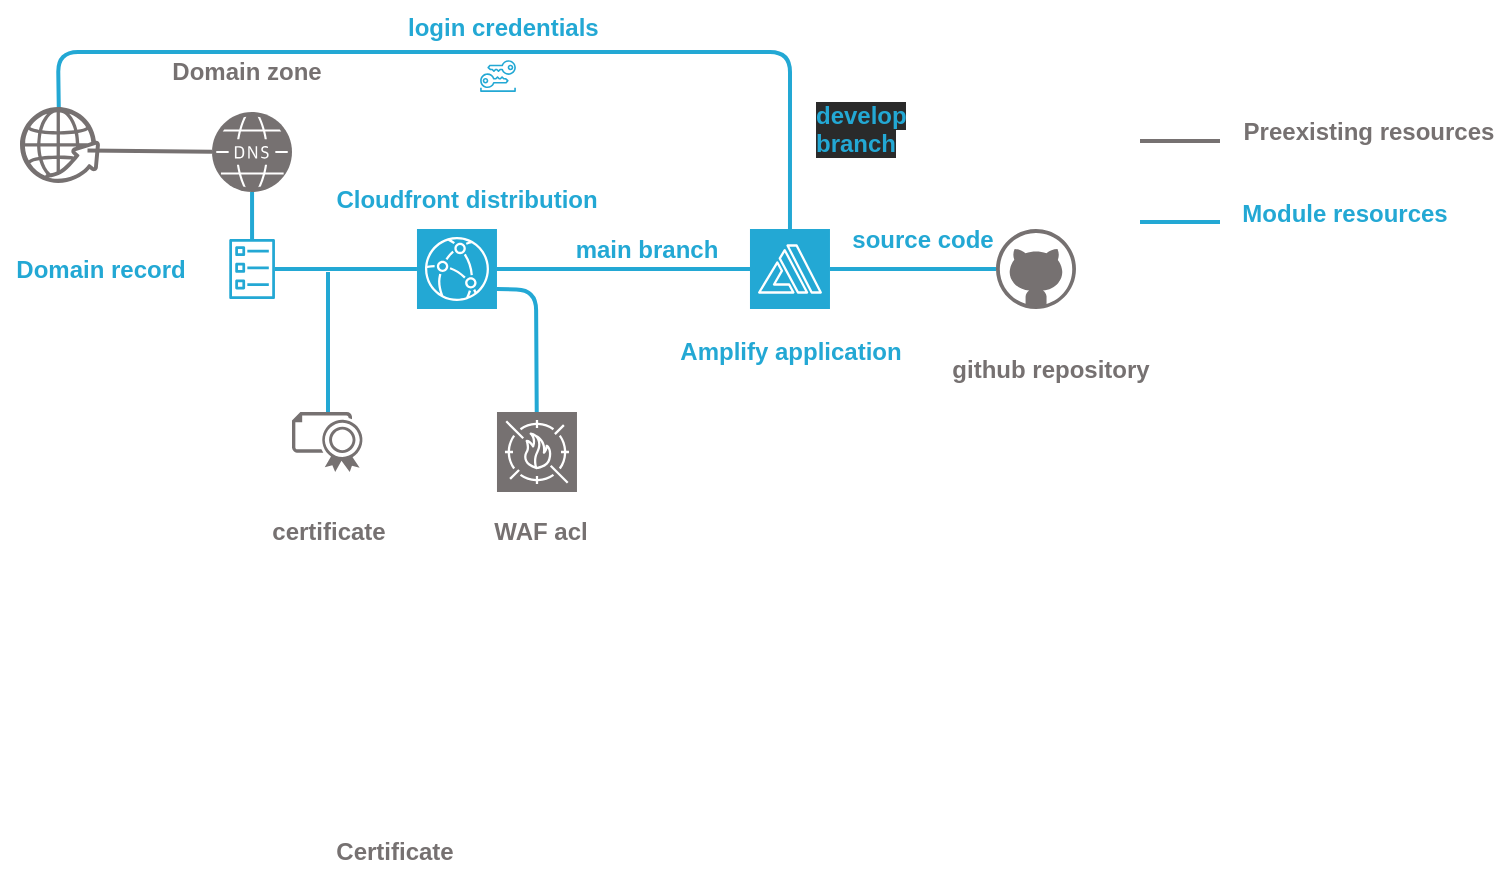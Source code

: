 <mxfile pages="1">
    <diagram id="4aA8682Oxr7YlsX3xrEW" name="Page-1">
        <mxGraphModel dx="1482" dy="485" grid="1" gridSize="10" guides="1" tooltips="1" connect="1" arrows="1" fold="1" page="1" pageScale="1" pageWidth="827" pageHeight="1169" math="0" shadow="0">
            <root>
                <mxCell id="0"/>
                <mxCell id="1" parent="0"/>
                <mxCell id="asYjwT--wiLLLTKxJUm1-16" value="" style="endArrow=none;html=1;strokeColor=#767171;fontColor=#767171;fontSize=27;spacing=7;strokeWidth=2;" parent="1" edge="1">
                    <mxGeometry width="50" height="50" relative="1" as="geometry">
                        <mxPoint x="490" y="84.5" as="sourcePoint"/>
                        <mxPoint x="530" y="84.5" as="targetPoint"/>
                    </mxGeometry>
                </mxCell>
                <mxCell id="asYjwT--wiLLLTKxJUm1-17" value="" style="endArrow=none;html=1;strokeColor=#23A8D4;fontColor=#767171;fontSize=27;spacing=7;strokeWidth=2;" parent="1" edge="1">
                    <mxGeometry width="50" height="50" relative="1" as="geometry">
                        <mxPoint x="490" y="125" as="sourcePoint"/>
                        <mxPoint x="530" y="125" as="targetPoint"/>
                    </mxGeometry>
                </mxCell>
                <mxCell id="asYjwT--wiLLLTKxJUm1-18" value="&lt;font style=&quot;font-size: 12px&quot;&gt;Preexisting resources&lt;/font&gt;" style="text;html=1;resizable=0;autosize=1;align=center;verticalAlign=middle;points=[];fillColor=none;strokeColor=none;rounded=0;fontSize=12;fontColor=#767171;fontStyle=1" parent="1" vertex="1">
                    <mxGeometry x="539" y="70" width="130" height="20" as="geometry"/>
                </mxCell>
                <mxCell id="asYjwT--wiLLLTKxJUm1-19" value="&lt;font style=&quot;font-size: 12px&quot;&gt;Module resources&lt;/font&gt;" style="text;html=1;resizable=0;autosize=1;align=center;verticalAlign=middle;points=[];fillColor=none;strokeColor=none;rounded=0;fontSize=12;fontColor=#23A8D4;fontStyle=1" parent="1" vertex="1">
                    <mxGeometry x="537" y="111" width="110" height="20" as="geometry"/>
                </mxCell>
                <mxCell id="12" value="" style="sketch=0;points=[[0,0,0],[0.25,0,0],[0.5,0,0],[0.75,0,0],[1,0,0],[0,1,0],[0.25,1,0],[0.5,1,0],[0.75,1,0],[1,1,0],[0,0.25,0],[0,0.5,0],[0,0.75,0],[1,0.25,0],[1,0.5,0],[1,0.75,0]];outlineConnect=0;fontColor=#232F3E;gradientColor=none;gradientDirection=north;fillColor=#23A8D4;strokeColor=#ffffff;dashed=0;verticalLabelPosition=bottom;verticalAlign=top;align=center;html=1;fontSize=12;fontStyle=0;aspect=fixed;shape=mxgraph.aws4.resourceIcon;resIcon=mxgraph.aws4.cloudfront;" parent="1" vertex="1">
                    <mxGeometry x="128.49" y="128.5" width="40" height="40" as="geometry"/>
                </mxCell>
                <mxCell id="13" value="" style="sketch=0;points=[[0,0,0],[0.25,0,0],[0.5,0,0],[0.75,0,0],[1,0,0],[0,1,0],[0.25,1,0],[0.5,1,0],[0.75,1,0],[1,1,0],[0,0.25,0],[0,0.5,0],[0,0.75,0],[1,0.25,0],[1,0.5,0],[1,0.75,0]];outlineConnect=0;fontColor=#232F3E;gradientColor=none;gradientDirection=north;fillColor=#23A8D4;strokeColor=#ffffff;dashed=0;verticalLabelPosition=bottom;verticalAlign=top;align=center;html=1;fontSize=12;fontStyle=0;aspect=fixed;shape=mxgraph.aws4.resourceIcon;resIcon=mxgraph.aws4.amplify;" parent="1" vertex="1">
                    <mxGeometry x="294.99" y="128.5" width="40" height="40" as="geometry"/>
                </mxCell>
                <mxCell id="15" value="" style="verticalLabelPosition=bottom;html=1;verticalAlign=top;align=center;strokeColor=none;fillColor=#767171;shape=mxgraph.azure.github_code;pointerEvents=1;" parent="1" vertex="1">
                    <mxGeometry x="417.99" y="128.5" width="40" height="40" as="geometry"/>
                </mxCell>
                <mxCell id="16" value="&lt;font style=&quot;font-size: 12px&quot;&gt;github repository&lt;/font&gt;" style="text;html=1;resizable=0;autosize=1;align=center;verticalAlign=middle;points=[];fillColor=none;strokeColor=none;rounded=0;fontSize=12;fontColor=#767171;fontStyle=1" parent="1" vertex="1">
                    <mxGeometry x="390" y="188.5" width="110" height="20" as="geometry"/>
                </mxCell>
                <mxCell id="17" value="&lt;font style=&quot;font-size: 12px&quot;&gt;Amplify application&lt;/font&gt;" style="text;html=1;resizable=0;autosize=1;align=center;verticalAlign=middle;points=[];fillColor=none;strokeColor=none;rounded=0;fontSize=12;fontColor=#23A8D4;fontStyle=1" parent="1" vertex="1">
                    <mxGeometry x="249.99" y="180" width="130" height="20" as="geometry"/>
                </mxCell>
                <mxCell id="18" value="&lt;font style=&quot;font-size: 12px&quot;&gt;Cloudfront distribution&lt;/font&gt;" style="text;html=1;resizable=0;autosize=1;align=center;verticalAlign=middle;points=[];fillColor=none;strokeColor=none;rounded=0;fontSize=12;fontColor=#23A8D4;fontStyle=1" parent="1" vertex="1">
                    <mxGeometry x="78.49" y="103.5" width="150" height="20" as="geometry"/>
                </mxCell>
                <mxCell id="20" value="" style="endArrow=none;html=1;strokeColor=#23A8D4;fontColor=#767171;fontSize=27;spacing=7;strokeWidth=2;entryX=0;entryY=0.5;entryDx=0;entryDy=0;entryPerimeter=0;exitX=1;exitY=0.5;exitDx=0;exitDy=0;exitPerimeter=0;" parent="1" source="13" target="15" edge="1">
                    <mxGeometry width="50" height="50" relative="1" as="geometry">
                        <mxPoint x="257.99" y="8.5" as="sourcePoint"/>
                        <mxPoint x="297.99" y="8.5" as="targetPoint"/>
                    </mxGeometry>
                </mxCell>
                <mxCell id="21" value="source code" style="text;html=1;resizable=0;autosize=1;align=center;verticalAlign=middle;points=[];strokeColor=none;rounded=0;fontColor=#23A8D4;fontStyle=1" parent="1" vertex="1">
                    <mxGeometry x="335.99" y="123.5" width="90" height="20" as="geometry"/>
                </mxCell>
                <mxCell id="23" value="" style="endArrow=none;html=1;strokeColor=#23A8D4;fontColor=#767171;fontSize=27;spacing=7;strokeWidth=2;entryX=0.075;entryY=0.5;entryDx=0;entryDy=0;entryPerimeter=0;exitX=1;exitY=0.5;exitDx=0;exitDy=0;exitPerimeter=0;" parent="1" source="12" target="13" edge="1">
                    <mxGeometry width="50" height="50" relative="1" as="geometry">
                        <mxPoint x="344.99" y="158.5" as="sourcePoint"/>
                        <mxPoint x="427.99" y="158.5" as="targetPoint"/>
                    </mxGeometry>
                </mxCell>
                <mxCell id="24" value="main branch" style="text;html=1;resizable=0;autosize=1;align=center;verticalAlign=middle;points=[];strokeColor=none;rounded=0;fontColor=#23A8D4;fontStyle=1" parent="1" vertex="1">
                    <mxGeometry x="197.99" y="128.5" width="90" height="20" as="geometry"/>
                </mxCell>
                <mxCell id="26" value="" style="endArrow=none;html=1;strokeColor=#23A8D4;fontColor=#767171;fontSize=27;spacing=7;strokeWidth=2;entryX=0.5;entryY=0;entryDx=0;entryDy=0;entryPerimeter=0;exitX=0.485;exitY=0.029;exitDx=0;exitDy=0;exitPerimeter=0;" parent="1" edge="1" target="13" source="30">
                    <mxGeometry width="50" height="50" relative="1" as="geometry">
                        <mxPoint x="307.99" y="78.5" as="sourcePoint"/>
                        <mxPoint x="307.99" y="158.5" as="targetPoint"/>
                        <Array as="points">
                            <mxPoint x="-51" y="40"/>
                            <mxPoint x="315" y="40"/>
                        </Array>
                    </mxGeometry>
                </mxCell>
                <mxCell id="27" value="&lt;span style=&quot;color: rgb(35 , 168 , 212) ; font-family: &amp;#34;helvetica&amp;#34; ; font-size: 12px ; font-style: normal ; font-weight: 700 ; letter-spacing: normal ; text-align: center ; text-indent: 0px ; text-transform: none ; word-spacing: 0px ; background-color: rgb(42 , 42 , 42) ; display: inline ; float: none&quot;&gt;develop&lt;br&gt;branch&lt;/span&gt;" style="text;whiteSpace=wrap;html=1;" parent="1" vertex="1">
                    <mxGeometry x="325.99" y="57.5" width="110" height="30" as="geometry"/>
                </mxCell>
                <mxCell id="28" value="" style="verticalLabelPosition=bottom;html=1;verticalAlign=top;align=center;strokeColor=none;fillColor=#767171;shape=mxgraph.azure.certificate;pointerEvents=1;" parent="1" vertex="1">
                    <mxGeometry x="66" y="220" width="36" height="30" as="geometry"/>
                </mxCell>
                <mxCell id="29" value="" style="sketch=0;outlineConnect=0;fontColor=#232F3E;gradientColor=none;fillColor=#23A8D4;strokeColor=none;dashed=0;verticalLabelPosition=bottom;verticalAlign=top;align=center;html=1;fontSize=12;fontStyle=0;aspect=fixed;pointerEvents=1;shape=mxgraph.aws4.long_term_security_credential;" parent="1" vertex="1">
                    <mxGeometry x="160" y="44.08" width="18" height="15.92" as="geometry"/>
                </mxCell>
                <mxCell id="30" value="" style="sketch=0;html=1;aspect=fixed;strokeColor=none;shadow=0;align=center;verticalAlign=top;fillColor=#767171;shape=mxgraph.gcp2.globe_world" parent="1" vertex="1">
                    <mxGeometry x="-70" y="67.5" width="40" height="38" as="geometry"/>
                </mxCell>
                <mxCell id="31" value="" style="sketch=0;points=[[0,0,0],[0.25,0,0],[0.5,0,0],[0.75,0,0],[1,0,0],[0,1,0],[0.25,1,0],[0.5,1,0],[0.75,1,0],[1,1,0],[0,0.25,0],[0,0.5,0],[0,0.75,0],[1,0.25,0],[1,0.5,0],[1,0.75,0]];outlineConnect=0;fontColor=#232F3E;gradientColor=none;gradientDirection=north;fillColor=#767171;strokeColor=#ffffff;dashed=0;verticalLabelPosition=bottom;verticalAlign=top;align=center;html=1;fontSize=12;fontStyle=0;aspect=fixed;shape=mxgraph.aws4.resourceIcon;resIcon=mxgraph.aws4.waf;" parent="1" vertex="1">
                    <mxGeometry x="168.49" y="220" width="40" height="40" as="geometry"/>
                </mxCell>
                <mxCell id="32" value="" style="endArrow=none;html=1;strokeColor=#23A8D4;fontColor=#767171;fontSize=27;spacing=7;strokeWidth=2;exitX=1;exitY=0.75;exitDx=0;exitDy=0;exitPerimeter=0;" parent="1" source="12" target="31" edge="1">
                    <mxGeometry width="50" height="50" relative="1" as="geometry">
                        <mxPoint x="257.99" y="8.5" as="sourcePoint"/>
                        <mxPoint x="297.99" y="8.5" as="targetPoint"/>
                        <Array as="points">
                            <mxPoint x="188" y="159"/>
                        </Array>
                    </mxGeometry>
                </mxCell>
                <mxCell id="33" value="&lt;font style=&quot;font-size: 12px&quot;&gt;WAF acl&lt;/font&gt;" style="text;html=1;resizable=0;autosize=1;align=center;verticalAlign=middle;points=[];fillColor=none;strokeColor=none;rounded=0;fontSize=12;fontColor=#767171;fontStyle=1" parent="1" vertex="1">
                    <mxGeometry x="160" y="270" width="60" height="20" as="geometry"/>
                </mxCell>
                <mxCell id="38" value="" style="sketch=0;pointerEvents=1;shadow=0;dashed=0;html=1;strokeColor=none;fillColor=#767171;labelPosition=center;verticalLabelPosition=bottom;verticalAlign=top;align=center;outlineConnect=0;shape=mxgraph.veeam2.dns;labelBackgroundColor=none;fontColor=none;aspect=fixed;" parent="1" vertex="1">
                    <mxGeometry x="26" y="70" width="40" height="40" as="geometry"/>
                </mxCell>
                <mxCell id="39" value="&lt;font style=&quot;font-size: 12px&quot;&gt;Domain zone&lt;/font&gt;" style="text;html=1;resizable=0;autosize=1;align=center;verticalAlign=middle;points=[];fillColor=none;strokeColor=none;rounded=0;fontSize=12;fontColor=#767171;fontStyle=1" parent="1" vertex="1">
                    <mxGeometry x="-2.44" y="40" width="90" height="20" as="geometry"/>
                </mxCell>
                <mxCell id="40" value="&lt;font style=&quot;font-size: 12px&quot;&gt;Certificate&lt;/font&gt;" style="text;html=1;resizable=0;autosize=1;align=center;verticalAlign=middle;points=[];fillColor=none;strokeColor=none;rounded=0;fontSize=12;fontColor=#767171;fontStyle=1" parent="1" vertex="1">
                    <mxGeometry x="82.49" y="430" width="70" height="20" as="geometry"/>
                </mxCell>
                <mxCell id="41" value="" style="sketch=0;outlineConnect=0;fontColor=#232F3E;gradientColor=none;fillColor=#23A8D4;strokeColor=none;dashed=0;verticalLabelPosition=bottom;verticalAlign=top;align=center;html=1;fontSize=12;fontStyle=0;aspect=fixed;pointerEvents=1;shape=mxgraph.aws4.ecs_task;labelBackgroundColor=none;" parent="1" vertex="1">
                    <mxGeometry x="34.49" y="133.5" width="23.13" height="30" as="geometry"/>
                </mxCell>
                <mxCell id="42" value="&lt;font style=&quot;font-size: 12px&quot;&gt;Domain record&lt;/font&gt;" style="text;html=1;resizable=0;autosize=1;align=center;verticalAlign=middle;points=[];fillColor=none;strokeColor=none;rounded=0;fontSize=12;fontColor=#23A8D4;fontStyle=1" parent="1" vertex="1">
                    <mxGeometry x="-80.0" y="138.5" width="100" height="20" as="geometry"/>
                </mxCell>
                <mxCell id="44" value="" style="endArrow=none;html=1;strokeColor=#767171;fontColor=#767171;fontSize=27;spacing=7;strokeWidth=2;exitX=0.844;exitY=0.573;exitDx=0;exitDy=0;exitPerimeter=0;" parent="1" source="30" target="38" edge="1">
                    <mxGeometry width="50" height="50" relative="1" as="geometry">
                        <mxPoint x="250" y="89.5" as="sourcePoint"/>
                        <mxPoint x="30" y="84" as="targetPoint"/>
                    </mxGeometry>
                </mxCell>
                <mxCell id="45" value="" style="endArrow=none;html=1;strokeColor=#23A8D4;fontColor=#767171;fontSize=27;spacing=7;strokeWidth=2;" parent="1" source="38" target="41" edge="1">
                    <mxGeometry width="50" height="50" relative="1" as="geometry">
                        <mxPoint x="250" y="130" as="sourcePoint"/>
                        <mxPoint x="290" y="130" as="targetPoint"/>
                    </mxGeometry>
                </mxCell>
                <mxCell id="46" value="" style="endArrow=none;html=1;strokeColor=#23A8D4;fontColor=#767171;fontSize=27;spacing=7;strokeWidth=2;entryX=0;entryY=0.5;entryDx=0;entryDy=0;entryPerimeter=0;" parent="1" source="41" target="12" edge="1">
                    <mxGeometry width="50" height="50" relative="1" as="geometry">
                        <mxPoint x="178.49" y="161.5" as="sourcePoint"/>
                        <mxPoint x="307.99" y="161.5" as="targetPoint"/>
                    </mxGeometry>
                </mxCell>
                <mxCell id="47" value="" style="endArrow=none;html=1;strokeColor=#23A8D4;fontColor=#767171;fontSize=27;spacing=7;strokeWidth=2;exitX=0.5;exitY=0;exitDx=0;exitDy=0;exitPerimeter=0;" parent="1" source="28" edge="1">
                    <mxGeometry width="50" height="50" relative="1" as="geometry">
                        <mxPoint x="67.475" y="158.5" as="sourcePoint"/>
                        <mxPoint x="84" y="150" as="targetPoint"/>
                    </mxGeometry>
                </mxCell>
                <mxCell id="48" value="&lt;font style=&quot;font-size: 12px&quot;&gt;certificate&lt;/font&gt;" style="text;html=1;resizable=0;autosize=1;align=center;verticalAlign=middle;points=[];fillColor=none;strokeColor=none;rounded=0;fontSize=12;fontColor=#767171;fontStyle=1" parent="1" vertex="1">
                    <mxGeometry x="49.0" y="270" width="70" height="20" as="geometry"/>
                </mxCell>
                <mxCell id="49" value="&lt;div style=&quot;text-align: center&quot;&gt;&lt;span&gt;&lt;font color=&quot;#23a8d4&quot; face=&quot;helvetica&quot;&gt;&lt;b&gt;login credentials&lt;/b&gt;&lt;/font&gt;&lt;/span&gt;&lt;/div&gt;" style="text;whiteSpace=wrap;html=1;" vertex="1" parent="1">
                    <mxGeometry x="122.49" y="14.08" width="110" height="30" as="geometry"/>
                </mxCell>
            </root>
        </mxGraphModel>
    </diagram>
</mxfile>